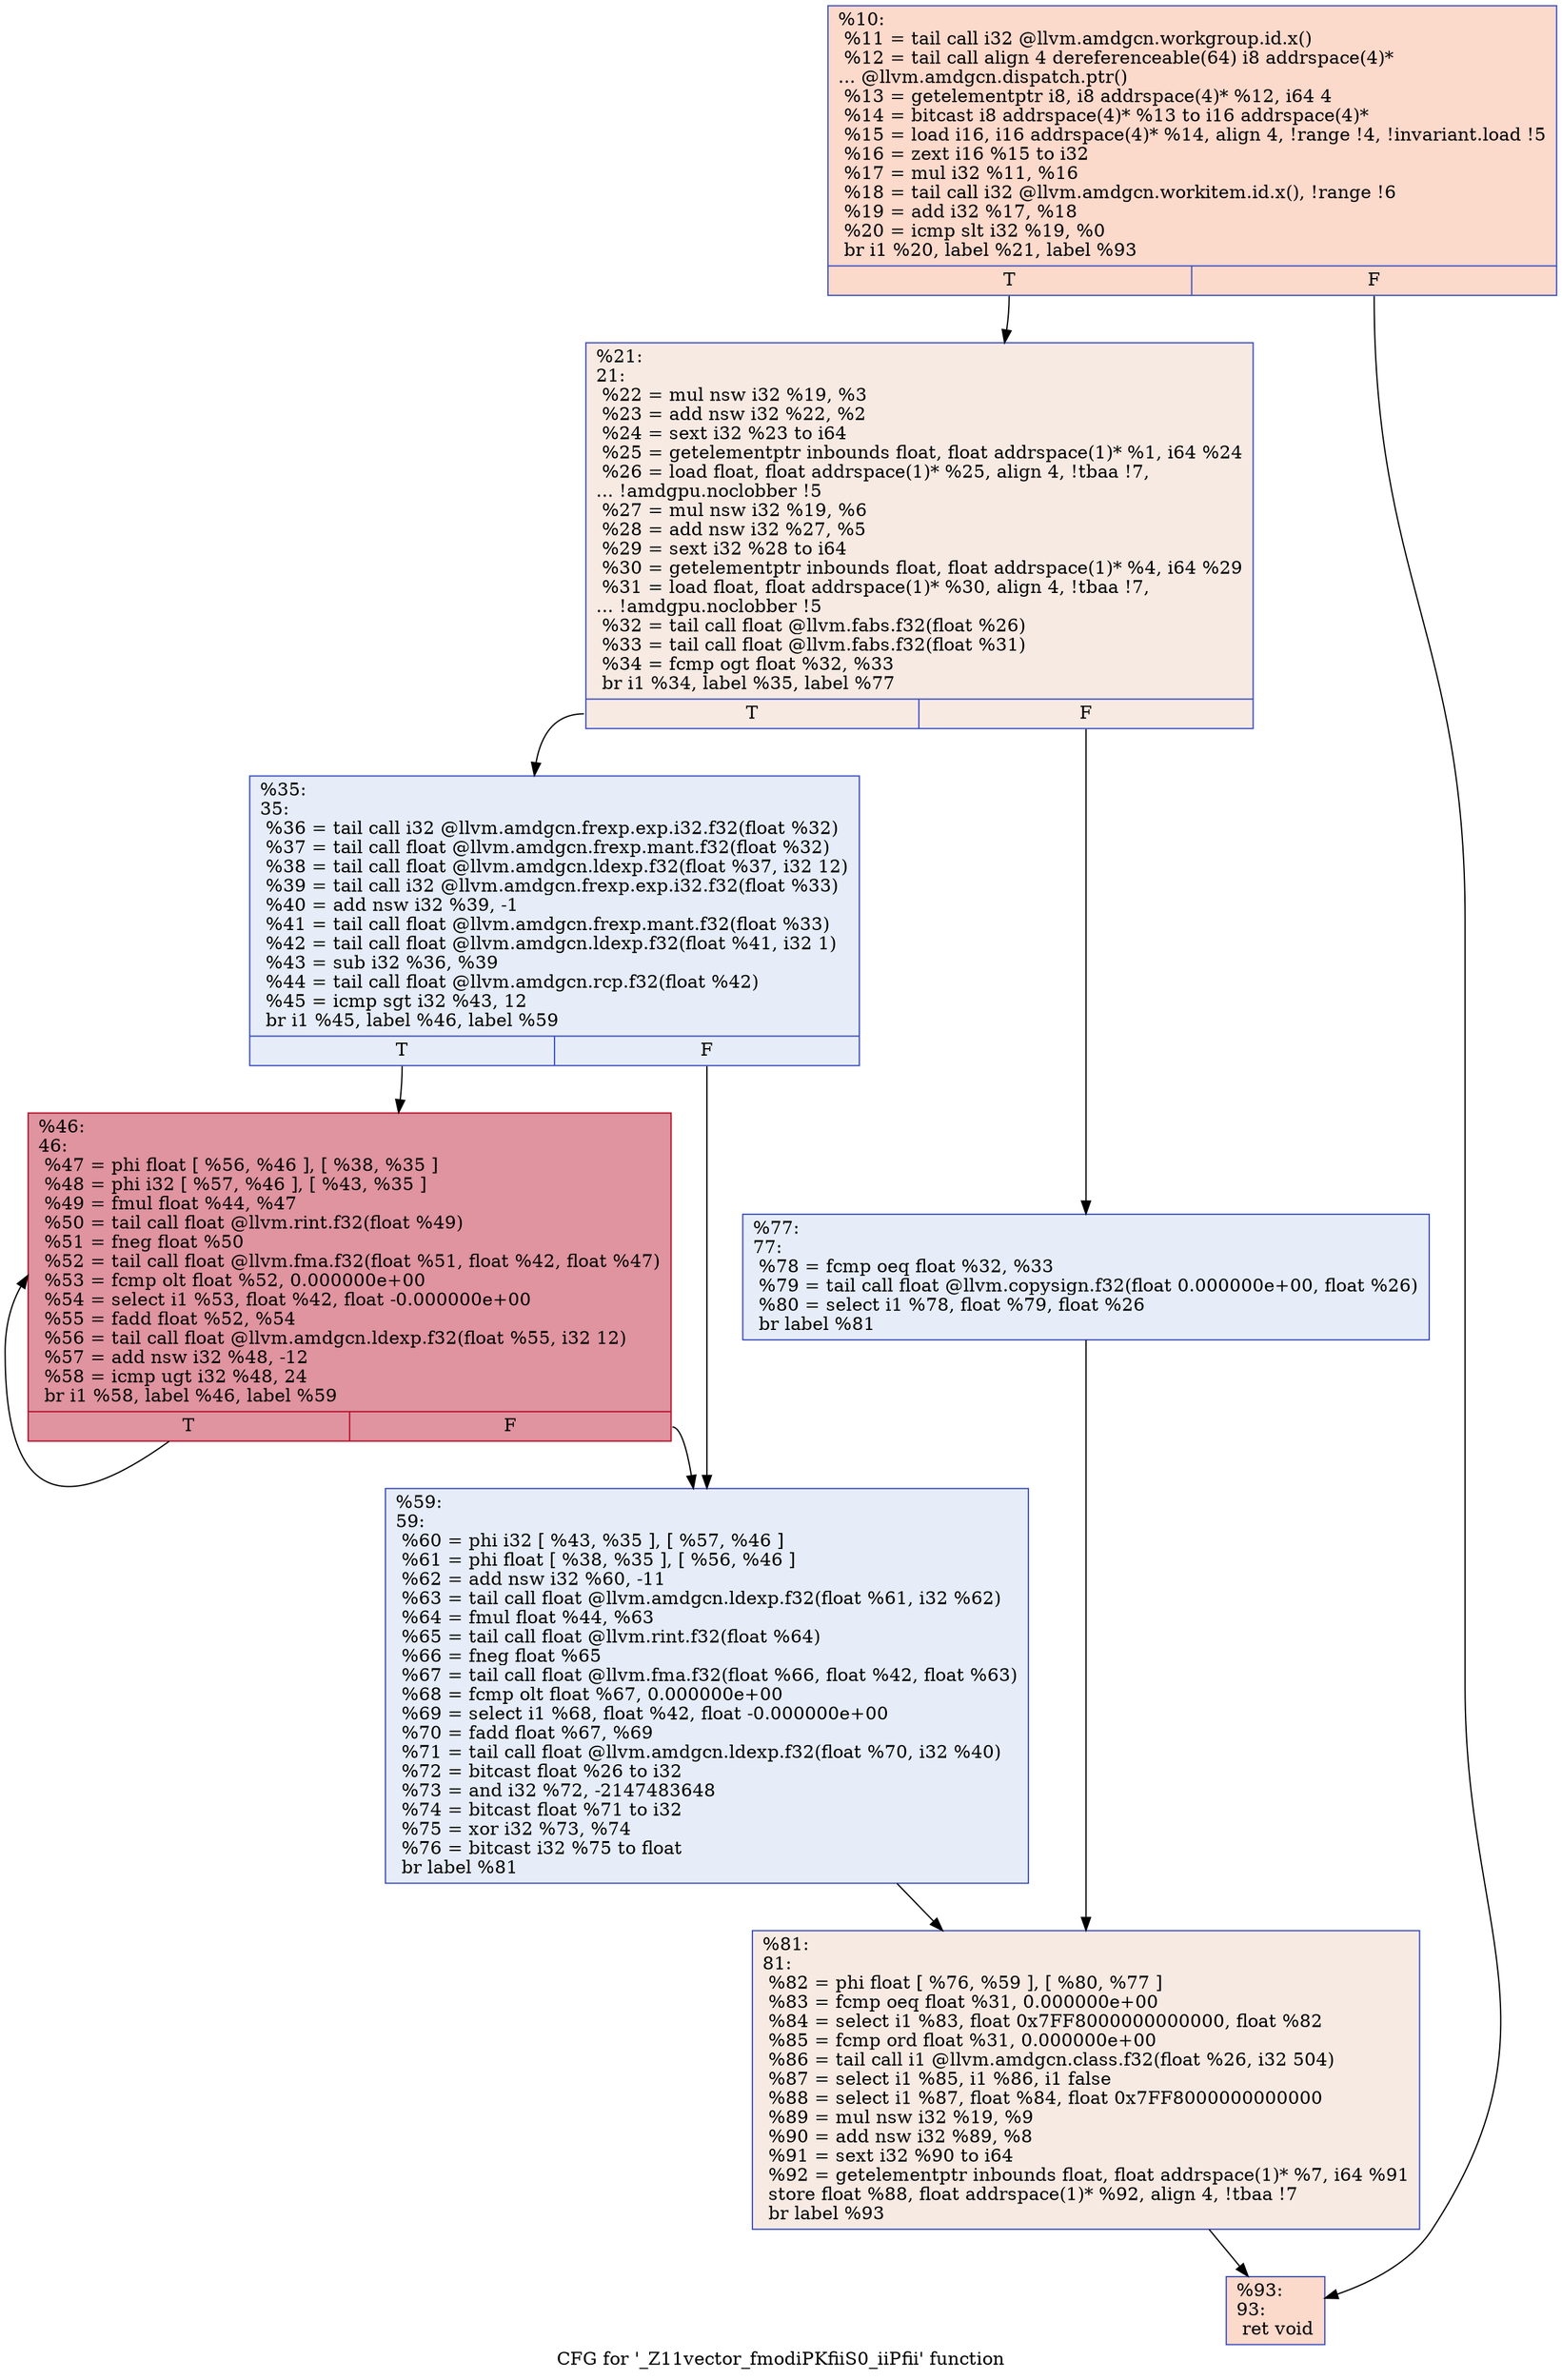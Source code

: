 digraph "CFG for '_Z11vector_fmodiPKfiiS0_iiPfii' function" {
	label="CFG for '_Z11vector_fmodiPKfiiS0_iiPfii' function";

	Node0x588d800 [shape=record,color="#3d50c3ff", style=filled, fillcolor="#f7a88970",label="{%10:\l  %11 = tail call i32 @llvm.amdgcn.workgroup.id.x()\l  %12 = tail call align 4 dereferenceable(64) i8 addrspace(4)*\l... @llvm.amdgcn.dispatch.ptr()\l  %13 = getelementptr i8, i8 addrspace(4)* %12, i64 4\l  %14 = bitcast i8 addrspace(4)* %13 to i16 addrspace(4)*\l  %15 = load i16, i16 addrspace(4)* %14, align 4, !range !4, !invariant.load !5\l  %16 = zext i16 %15 to i32\l  %17 = mul i32 %11, %16\l  %18 = tail call i32 @llvm.amdgcn.workitem.id.x(), !range !6\l  %19 = add i32 %17, %18\l  %20 = icmp slt i32 %19, %0\l  br i1 %20, label %21, label %93\l|{<s0>T|<s1>F}}"];
	Node0x588d800:s0 -> Node0x58902d0;
	Node0x588d800:s1 -> Node0x5890360;
	Node0x58902d0 [shape=record,color="#3d50c3ff", style=filled, fillcolor="#eed0c070",label="{%21:\l21:                                               \l  %22 = mul nsw i32 %19, %3\l  %23 = add nsw i32 %22, %2\l  %24 = sext i32 %23 to i64\l  %25 = getelementptr inbounds float, float addrspace(1)* %1, i64 %24\l  %26 = load float, float addrspace(1)* %25, align 4, !tbaa !7,\l... !amdgpu.noclobber !5\l  %27 = mul nsw i32 %19, %6\l  %28 = add nsw i32 %27, %5\l  %29 = sext i32 %28 to i64\l  %30 = getelementptr inbounds float, float addrspace(1)* %4, i64 %29\l  %31 = load float, float addrspace(1)* %30, align 4, !tbaa !7,\l... !amdgpu.noclobber !5\l  %32 = tail call float @llvm.fabs.f32(float %26)\l  %33 = tail call float @llvm.fabs.f32(float %31)\l  %34 = fcmp ogt float %32, %33\l  br i1 %34, label %35, label %77\l|{<s0>T|<s1>F}}"];
	Node0x58902d0:s0 -> Node0x5891c70;
	Node0x58902d0:s1 -> Node0x5891d00;
	Node0x5891c70 [shape=record,color="#3d50c3ff", style=filled, fillcolor="#c7d7f070",label="{%35:\l35:                                               \l  %36 = tail call i32 @llvm.amdgcn.frexp.exp.i32.f32(float %32)\l  %37 = tail call float @llvm.amdgcn.frexp.mant.f32(float %32)\l  %38 = tail call float @llvm.amdgcn.ldexp.f32(float %37, i32 12)\l  %39 = tail call i32 @llvm.amdgcn.frexp.exp.i32.f32(float %33)\l  %40 = add nsw i32 %39, -1\l  %41 = tail call float @llvm.amdgcn.frexp.mant.f32(float %33)\l  %42 = tail call float @llvm.amdgcn.ldexp.f32(float %41, i32 1)\l  %43 = sub i32 %36, %39\l  %44 = tail call float @llvm.amdgcn.rcp.f32(float %42)\l  %45 = icmp sgt i32 %43, 12\l  br i1 %45, label %46, label %59\l|{<s0>T|<s1>F}}"];
	Node0x5891c70:s0 -> Node0x5892be0;
	Node0x5891c70:s1 -> Node0x5892c70;
	Node0x5892be0 [shape=record,color="#b70d28ff", style=filled, fillcolor="#b70d2870",label="{%46:\l46:                                               \l  %47 = phi float [ %56, %46 ], [ %38, %35 ]\l  %48 = phi i32 [ %57, %46 ], [ %43, %35 ]\l  %49 = fmul float %44, %47\l  %50 = tail call float @llvm.rint.f32(float %49)\l  %51 = fneg float %50\l  %52 = tail call float @llvm.fma.f32(float %51, float %42, float %47)\l  %53 = fcmp olt float %52, 0.000000e+00\l  %54 = select i1 %53, float %42, float -0.000000e+00\l  %55 = fadd float %52, %54\l  %56 = tail call float @llvm.amdgcn.ldexp.f32(float %55, i32 12)\l  %57 = add nsw i32 %48, -12\l  %58 = icmp ugt i32 %48, 24\l  br i1 %58, label %46, label %59\l|{<s0>T|<s1>F}}"];
	Node0x5892be0:s0 -> Node0x5892be0;
	Node0x5892be0:s1 -> Node0x5892c70;
	Node0x5892c70 [shape=record,color="#3d50c3ff", style=filled, fillcolor="#c7d7f070",label="{%59:\l59:                                               \l  %60 = phi i32 [ %43, %35 ], [ %57, %46 ]\l  %61 = phi float [ %38, %35 ], [ %56, %46 ]\l  %62 = add nsw i32 %60, -11\l  %63 = tail call float @llvm.amdgcn.ldexp.f32(float %61, i32 %62)\l  %64 = fmul float %44, %63\l  %65 = tail call float @llvm.rint.f32(float %64)\l  %66 = fneg float %65\l  %67 = tail call float @llvm.fma.f32(float %66, float %42, float %63)\l  %68 = fcmp olt float %67, 0.000000e+00\l  %69 = select i1 %68, float %42, float -0.000000e+00\l  %70 = fadd float %67, %69\l  %71 = tail call float @llvm.amdgcn.ldexp.f32(float %70, i32 %40)\l  %72 = bitcast float %26 to i32\l  %73 = and i32 %72, -2147483648\l  %74 = bitcast float %71 to i32\l  %75 = xor i32 %73, %74\l  %76 = bitcast i32 %75 to float\l  br label %81\l}"];
	Node0x5892c70 -> Node0x58952f0;
	Node0x5891d00 [shape=record,color="#3d50c3ff", style=filled, fillcolor="#c7d7f070",label="{%77:\l77:                                               \l  %78 = fcmp oeq float %32, %33\l  %79 = tail call float @llvm.copysign.f32(float 0.000000e+00, float %26)\l  %80 = select i1 %78, float %79, float %26\l  br label %81\l}"];
	Node0x5891d00 -> Node0x58952f0;
	Node0x58952f0 [shape=record,color="#3d50c3ff", style=filled, fillcolor="#eed0c070",label="{%81:\l81:                                               \l  %82 = phi float [ %76, %59 ], [ %80, %77 ]\l  %83 = fcmp oeq float %31, 0.000000e+00\l  %84 = select i1 %83, float 0x7FF8000000000000, float %82\l  %85 = fcmp ord float %31, 0.000000e+00\l  %86 = tail call i1 @llvm.amdgcn.class.f32(float %26, i32 504)\l  %87 = select i1 %85, i1 %86, i1 false\l  %88 = select i1 %87, float %84, float 0x7FF8000000000000\l  %89 = mul nsw i32 %19, %9\l  %90 = add nsw i32 %89, %8\l  %91 = sext i32 %90 to i64\l  %92 = getelementptr inbounds float, float addrspace(1)* %7, i64 %91\l  store float %88, float addrspace(1)* %92, align 4, !tbaa !7\l  br label %93\l}"];
	Node0x58952f0 -> Node0x5890360;
	Node0x5890360 [shape=record,color="#3d50c3ff", style=filled, fillcolor="#f7a88970",label="{%93:\l93:                                               \l  ret void\l}"];
}
